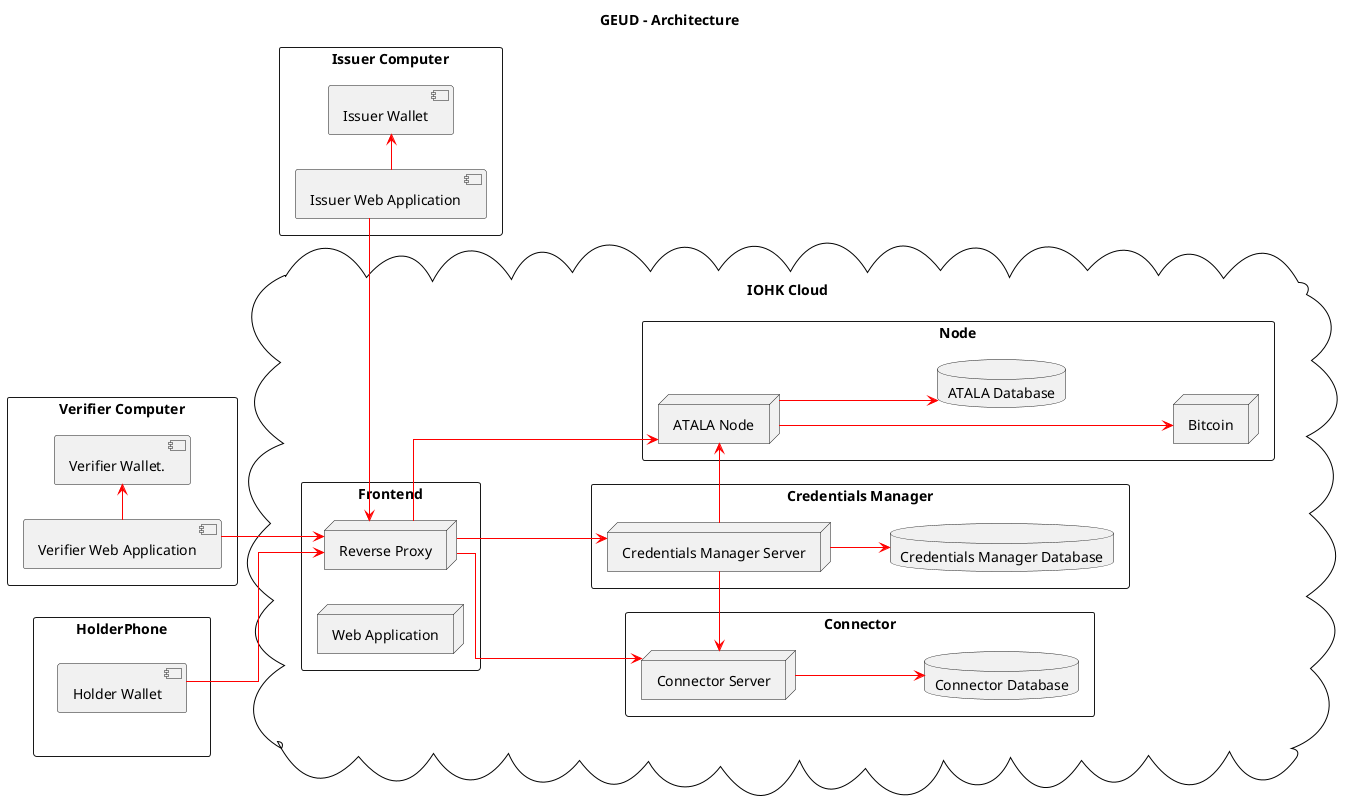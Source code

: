 @startuml

title GEUD - Architecture

left to right direction

skinparam {
    ArrowColor Red
    linetype ortho
}

skinparam cloud {
  BorderColor Black
}

cloud "IOHK Cloud" as IOHKCloud {
    rectangle Connector {
        node "Connector Server" as ConnectorServer
        database "Connector Database" as ConnectorDatabase
        ConnectorServer --> ConnectorDatabase
    }

    rectangle "Credentials Manager" as CredentialsManager {
        node "Credentials Manager Server" as CredentialsManagerServer
        database "Credentials Manager Database" as CredentialsManagerDatabase
        CredentialsManagerServer --> CredentialsManagerDatabase
    }

    rectangle Node {
        node Bitcoin
        node "ATALA Node" as AtalaNode
        database "ATALA Database" as AtalaDatabase
        AtalaNode --> AtalaDatabase
        AtalaNode ---> Bitcoin
    }

    rectangle Frontend {
        node "Reverse Proxy" as ReverseProxy
        node "Web Application" as WebApp
    }

    ReverseProxy ---> ConnectorServer
    ReverseProxy ---> CredentialsManagerServer
    ReverseProxy ---> AtalaNode
    CredentialsManagerServer -left-> ConnectorServer
    CredentialsManagerServer --left--> AtalaNode
}

rectangle "Issuer Computer" as IssuerComputer {
    [Issuer Wallet] as IssuerWallet
    [Issuer Web Application] as IssuerWebApp
    IssuerWebApp -> IssuerWallet
    IssuerWebApp -left-> ReverseProxy
}

rectangle "Verifier Computer" as VerifierComputer {
    [Verifier Wallet.] as VerifierWallet
    [Verifier Web Application] as VerifierWebApp
    VerifierWebApp -> VerifierWallet
    VerifierWebApp --> ReverseProxy
}

HolderPhone -[hidden]- IOHKCloud

rectangle "Holder Phone" as HolderPhone {
    [Holder Wallet] as HolderWallet
    HolderWallet -> ReverseProxy
}

@enduml